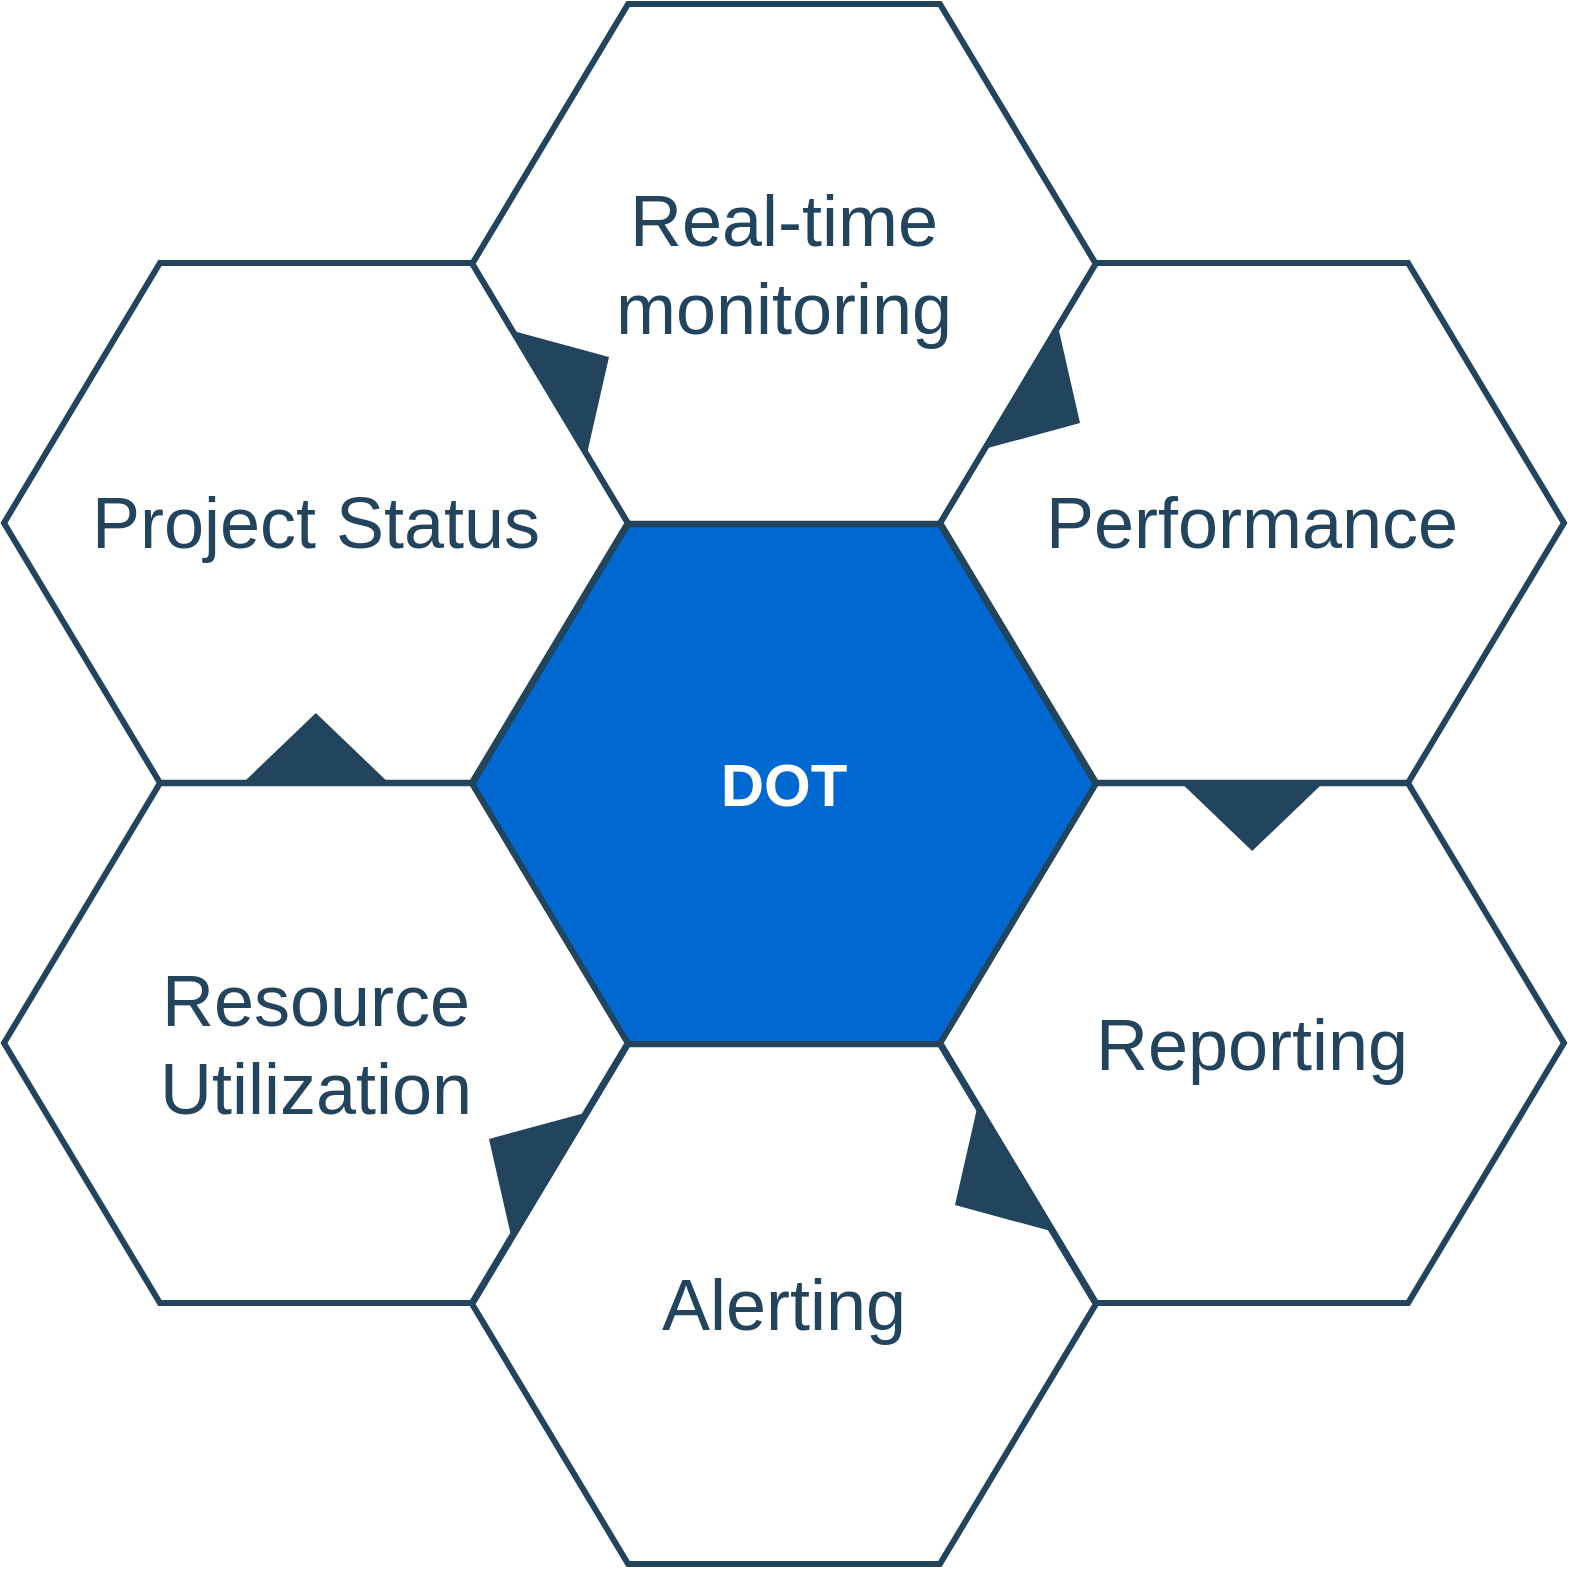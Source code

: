 <mxfile version="24.2.7" type="github">
  <diagram name="Page-1" id="3e8102d1-ef87-2e61-34e1-82d9a586fe2e">
    <mxGraphModel dx="1611" dy="853" grid="1" gridSize="10" guides="1" tooltips="1" connect="1" arrows="1" fold="1" page="1" pageScale="1" pageWidth="1100" pageHeight="850" background="none" math="0" shadow="0">
      <root>
        <mxCell id="0" />
        <mxCell id="1" parent="0" />
        <mxCell id="dmImda_RYnD6ApOCjsLj-3" value="&lt;font color=&quot;#ffffff&quot;&gt;&lt;span style=&quot;font-size: 30px;&quot;&gt;&lt;b&gt;DOT&lt;/b&gt;&lt;/span&gt;&lt;/font&gt;" style="shape=hexagon;perimeter=hexagonPerimeter2;whiteSpace=wrap;html=1;shadow=0;labelBackgroundColor=none;strokeColor=#23445D;fillColor=#0069D1;gradientColor=none;fontFamily=Helvetica;fontSize=23;fontColor=#23445d;align=center;strokeWidth=3;" vertex="1" parent="1">
          <mxGeometry x="274.079" y="920.132" width="311.842" height="259.868" as="geometry" />
        </mxCell>
        <mxCell id="dmImda_RYnD6ApOCjsLj-4" value="" style="triangle;whiteSpace=wrap;html=1;shadow=0;labelBackgroundColor=none;strokeColor=none;fillColor=#FFFFFF;fontFamily=Helvetica;fontSize=17;fontColor=#23445d;align=center;rotation=90;gradientColor=none;flipV=1;flipH=1;opacity=20;" vertex="1" parent="1">
          <mxGeometry x="155" y="938" width="72" height="152" as="geometry" />
        </mxCell>
        <mxCell id="dmImda_RYnD6ApOCjsLj-5" value="&lt;p style=&quot;language:en-US;margin-top:0pt;margin-bottom:0pt;margin-left:0in;&lt;br/&gt;text-align:left;direction:ltr;unicode-bidi:embed;mso-line-break-override:none;&lt;br/&gt;word-break:normal;punctuation-wrap:hanging&quot;&gt;&lt;font style=&quot;font-size: 36px;&quot;&gt;Real-time monitoring&lt;/font&gt;&lt;/p&gt;" style="shape=hexagon;perimeter=hexagonPerimeter2;whiteSpace=wrap;html=1;shadow=0;labelBackgroundColor=none;strokeColor=#23445D;fillColor=#FFFFFF;gradientColor=none;fontFamily=Helvetica;fontSize=23;fontColor=#23445D;align=center;strokeWidth=3;" vertex="1" parent="1">
          <mxGeometry x="274.079" y="660" width="311.842" height="259.868" as="geometry" />
        </mxCell>
        <mxCell id="dmImda_RYnD6ApOCjsLj-6" value="&lt;span style=&quot;font-size: 36px;&quot;&gt;Performance&lt;/span&gt;" style="shape=hexagon;perimeter=hexagonPerimeter2;whiteSpace=wrap;html=1;shadow=0;labelBackgroundColor=none;strokeColor=#23445D;fillColor=#FFFFFF;gradientColor=none;fontFamily=Helvetica;fontSize=23;fontColor=#23445d;align=center;strokeWidth=3;" vertex="1" parent="1">
          <mxGeometry x="508.158" y="789.533" width="311.842" height="259.868" as="geometry" />
        </mxCell>
        <mxCell id="dmImda_RYnD6ApOCjsLj-7" value="&lt;font style=&quot;font-size: 36px;&quot;&gt;Reporting&lt;/font&gt;" style="shape=hexagon;perimeter=hexagonPerimeter2;whiteSpace=wrap;html=1;shadow=0;labelBackgroundColor=none;strokeColor=#23445D;fillColor=#FFFFFF;gradientColor=none;fontFamily=Helvetica;fontSize=23;fontColor=#23445d;align=center;strokeWidth=3;" vertex="1" parent="1">
          <mxGeometry x="508.158" y="1049.599" width="311.842" height="259.868" as="geometry" />
        </mxCell>
        <mxCell id="dmImda_RYnD6ApOCjsLj-8" value="&lt;font style=&quot;font-size: 36px;&quot;&gt;Alerting&lt;/font&gt;" style="shape=hexagon;perimeter=hexagonPerimeter2;whiteSpace=wrap;html=1;shadow=0;labelBackgroundColor=none;strokeColor=#23445D;fillColor=#FFFFFF;gradientColor=none;fontFamily=Helvetica;fontSize=23;fontColor=#23445d;align=center;strokeWidth=3;" vertex="1" parent="1">
          <mxGeometry x="274.079" y="1180.132" width="311.842" height="259.868" as="geometry" />
        </mxCell>
        <mxCell id="dmImda_RYnD6ApOCjsLj-9" value="&lt;font style=&quot;font-size: 36px;&quot;&gt;Resource Utilization&lt;/font&gt;" style="shape=hexagon;perimeter=hexagonPerimeter2;whiteSpace=wrap;html=1;shadow=0;labelBackgroundColor=none;strokeColor=#23445D;fillColor=#FFFFFF;gradientColor=none;fontFamily=Helvetica;fontSize=23;fontColor=#23445d;align=center;strokeWidth=3;" vertex="1" parent="1">
          <mxGeometry x="40" y="1049.599" width="311.842" height="259.868" as="geometry" />
        </mxCell>
        <mxCell id="dmImda_RYnD6ApOCjsLj-10" value="&lt;font style=&quot;font-size: 36px;&quot;&gt;Project Status&lt;/font&gt;" style="shape=hexagon;perimeter=hexagonPerimeter2;whiteSpace=wrap;html=1;shadow=0;labelBackgroundColor=none;strokeColor=#23445D;fillColor=#ffffff;gradientColor=none;fontFamily=Helvetica;fontSize=23;fontColor=#23445D;align=center;strokeWidth=3;" vertex="1" parent="1">
          <mxGeometry x="40.0" y="789.533" width="311.842" height="259.868" as="geometry" />
        </mxCell>
        <mxCell id="dmImda_RYnD6ApOCjsLj-11" value="" style="triangle;whiteSpace=wrap;html=1;shadow=0;labelBackgroundColor=none;strokeColor=none;fillColor=#23445D;fontFamily=Helvetica;fontSize=17;fontColor=#23445d;align=center;rotation=31;gradientColor=none;strokeWidth=3;" vertex="1" parent="1">
          <mxGeometry x="545.5" y="824" width="35" height="73" as="geometry" />
        </mxCell>
        <mxCell id="dmImda_RYnD6ApOCjsLj-12" value="" style="triangle;whiteSpace=wrap;html=1;shadow=0;labelBackgroundColor=none;strokeColor=none;fillColor=#23445D;fontFamily=Helvetica;fontSize=17;fontColor=#23445d;align=center;rotation=31;gradientColor=none;flipH=1;strokeWidth=3;" vertex="1" parent="1">
          <mxGeometry x="280" y="1200.0" width="35" height="73" as="geometry" />
        </mxCell>
        <mxCell id="dmImda_RYnD6ApOCjsLj-13" value="" style="triangle;whiteSpace=wrap;html=1;shadow=0;labelBackgroundColor=none;strokeColor=none;fillColor=#23445D;fontFamily=Helvetica;fontSize=17;fontColor=#23445d;align=center;rotation=329;gradientColor=none;strokeWidth=3;" vertex="1" parent="1">
          <mxGeometry x="310" y="809" width="35" height="73" as="geometry" />
        </mxCell>
        <mxCell id="dmImda_RYnD6ApOCjsLj-14" value="" style="triangle;whiteSpace=wrap;html=1;shadow=0;labelBackgroundColor=none;strokeColor=none;fillColor=#23445D;fontFamily=Helvetica;fontSize=17;fontColor=#23445d;align=center;rotation=329;gradientColor=none;flipH=1;strokeWidth=3;" vertex="1" parent="1">
          <mxGeometry x="513" y="1215.0" width="35" height="73" as="geometry" />
        </mxCell>
        <mxCell id="dmImda_RYnD6ApOCjsLj-15" value="" style="triangle;whiteSpace=wrap;html=1;shadow=0;labelBackgroundColor=none;strokeColor=none;fillColor=#23445D;fontFamily=Helvetica;fontSize=17;fontColor=#23445d;align=center;rotation=90;gradientColor=none;strokeWidth=3;" vertex="1" parent="1">
          <mxGeometry x="646.579" y="1029.5" width="35" height="73" as="geometry" />
        </mxCell>
        <mxCell id="dmImda_RYnD6ApOCjsLj-16" value="" style="triangle;whiteSpace=wrap;html=1;shadow=0;labelBackgroundColor=none;strokeColor=none;fillColor=#23445D;fontFamily=Helvetica;fontSize=17;fontColor=#23445d;align=center;rotation=90;gradientColor=none;flipH=1;strokeWidth=3;" vertex="1" parent="1">
          <mxGeometry x="178.421" y="995.5" width="35" height="73" as="geometry" />
        </mxCell>
      </root>
    </mxGraphModel>
  </diagram>
</mxfile>
